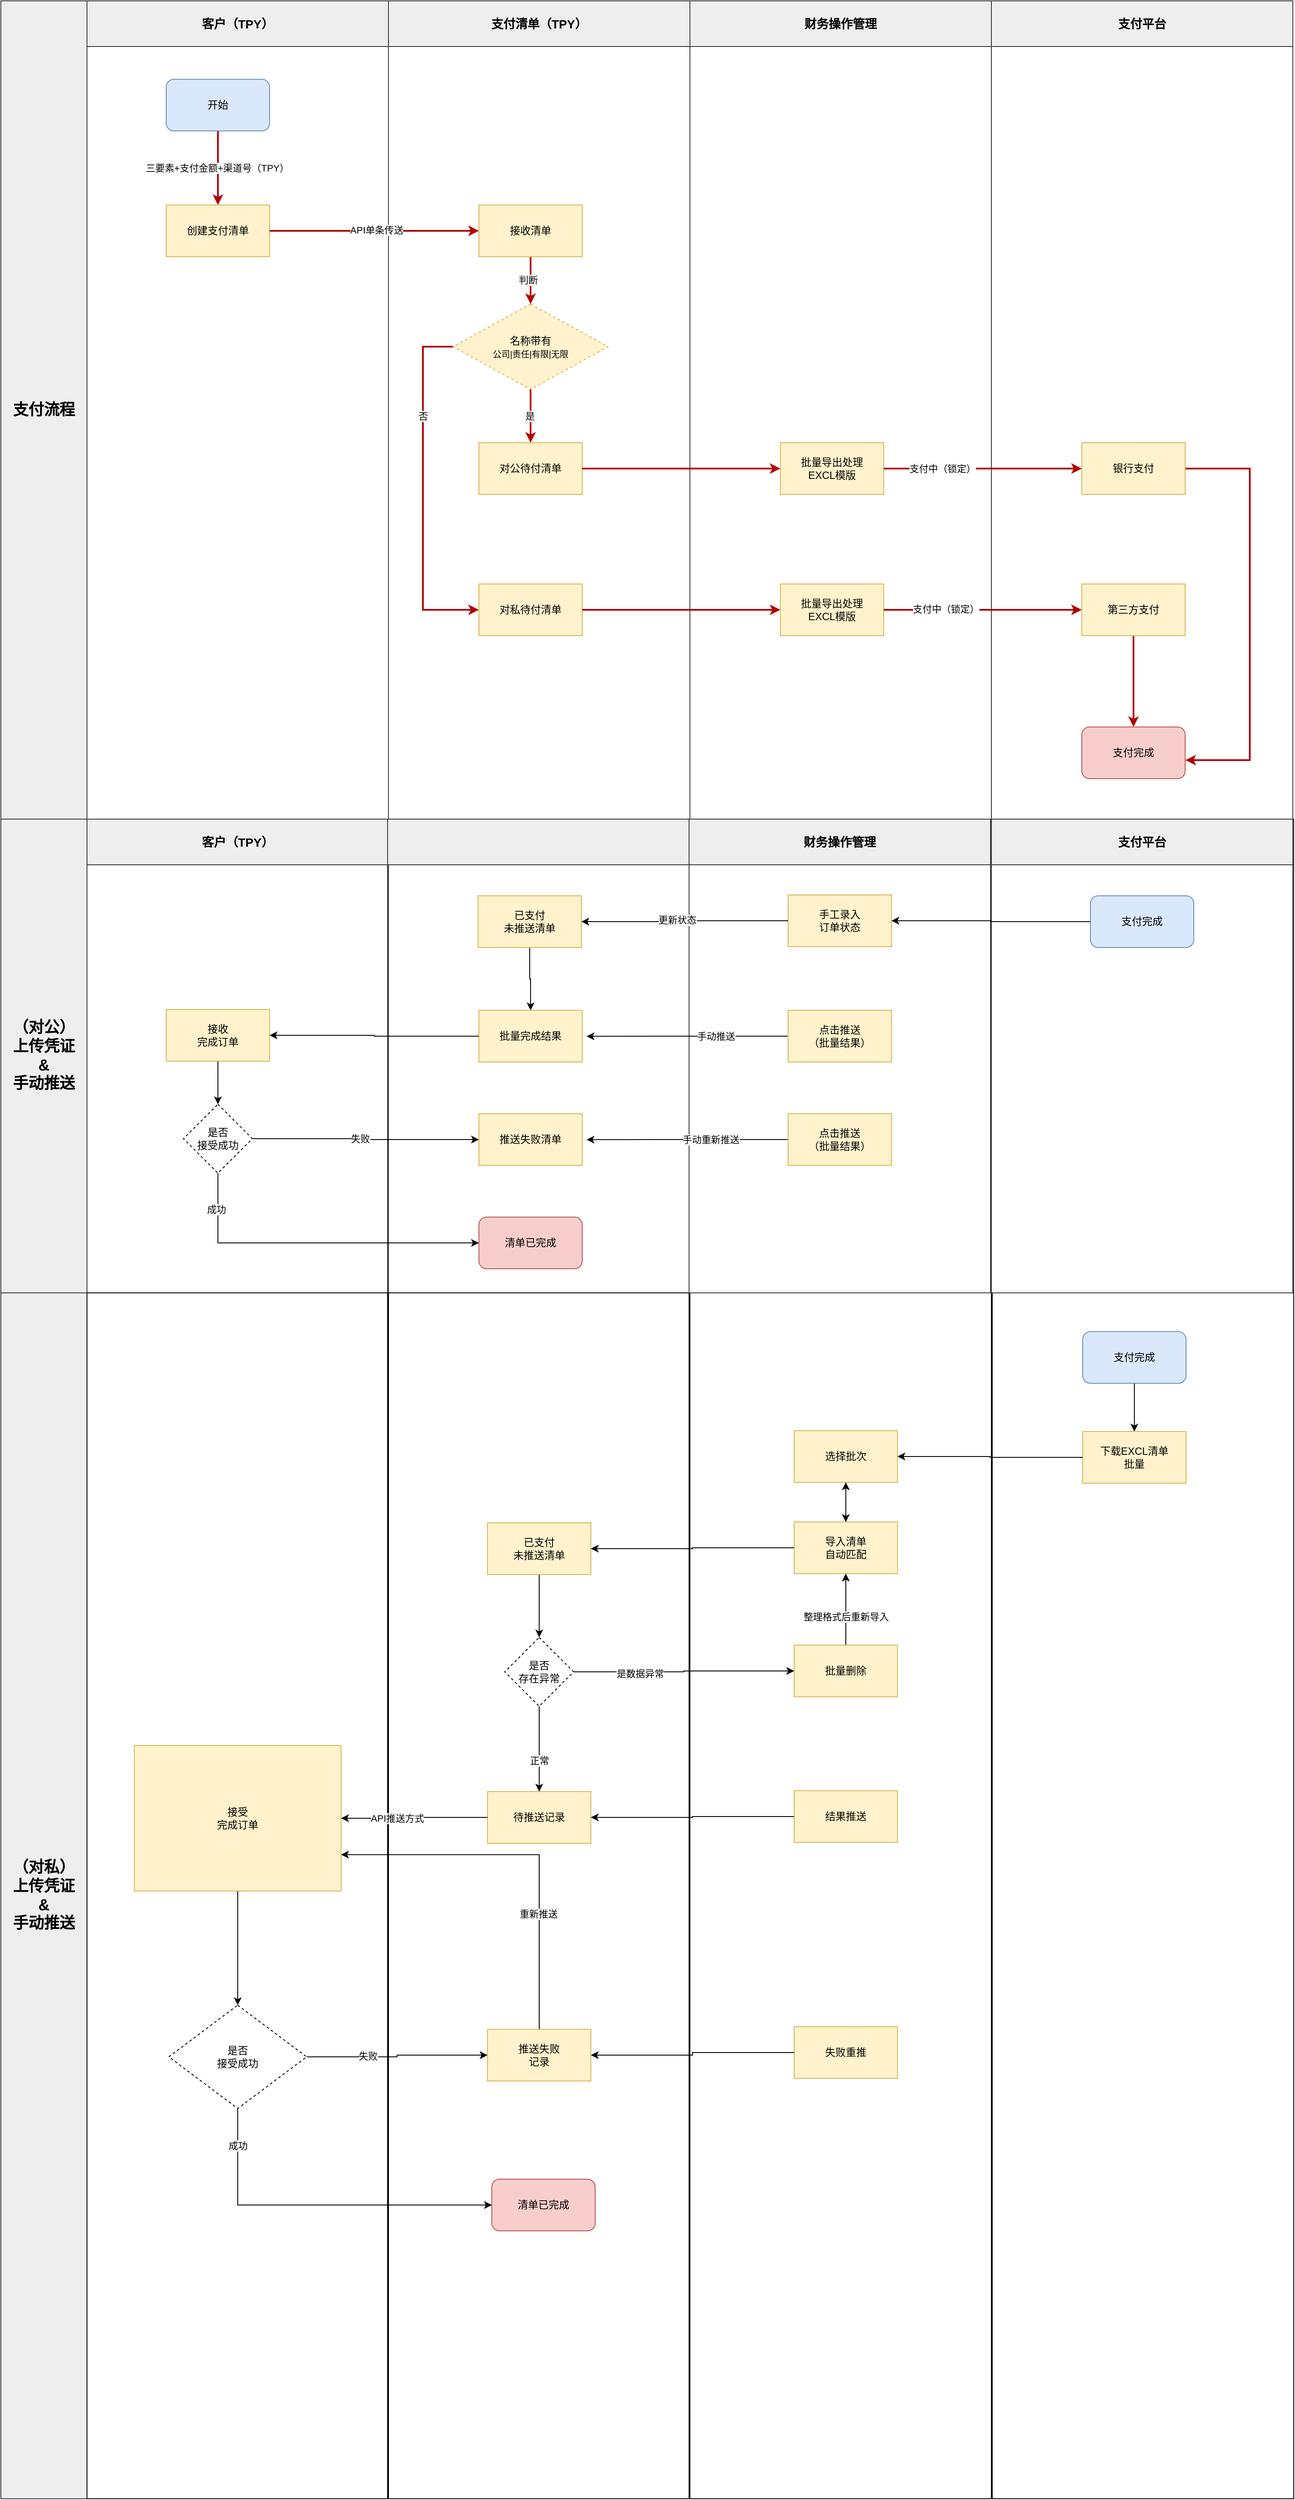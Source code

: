<mxfile version="21.6.8" type="github">
  <diagram name="第 1 页" id="fxrkG2htSmhJT_0z3Aou">
    <mxGraphModel dx="2876" dy="1127" grid="1" gridSize="10" guides="1" tooltips="1" connect="1" arrows="1" fold="1" page="1" pageScale="1" pageWidth="827" pageHeight="1169" math="0" shadow="0">
      <root>
        <mxCell id="0" />
        <mxCell id="1" parent="0" />
        <mxCell id="FZ6v5sqUs1EsnQ-WUJlG-2" value="客户（TPY）" style="swimlane;whiteSpace=wrap;html=1;startSize=53;movable=1;resizable=1;rotatable=1;deletable=1;editable=1;locked=0;connectable=1;fillColor=#eeeeee;strokeColor=#36393d;fontSize=14;" vertex="1" parent="1">
          <mxGeometry x="-680" y="30" width="350" height="950" as="geometry">
            <mxRectangle x="110" y="180" width="140" height="30" as="alternateBounds" />
          </mxGeometry>
        </mxCell>
        <mxCell id="FZ6v5sqUs1EsnQ-WUJlG-105" style="edgeStyle=orthogonalEdgeStyle;rounded=0;orthogonalLoop=1;jettySize=auto;html=1;exitX=0.5;exitY=1;exitDx=0;exitDy=0;entryX=0.5;entryY=0;entryDx=0;entryDy=0;fillColor=#e51400;strokeColor=#B20000;strokeWidth=2;" edge="1" parent="FZ6v5sqUs1EsnQ-WUJlG-2" source="FZ6v5sqUs1EsnQ-WUJlG-101" target="FZ6v5sqUs1EsnQ-WUJlG-103">
          <mxGeometry relative="1" as="geometry" />
        </mxCell>
        <mxCell id="FZ6v5sqUs1EsnQ-WUJlG-106" value="三要素+支付金额+渠道号（TPY）" style="edgeLabel;html=1;align=center;verticalAlign=middle;resizable=0;points=[];" vertex="1" connectable="0" parent="FZ6v5sqUs1EsnQ-WUJlG-105">
          <mxGeometry y="-1" relative="1" as="geometry">
            <mxPoint as="offset" />
          </mxGeometry>
        </mxCell>
        <mxCell id="FZ6v5sqUs1EsnQ-WUJlG-101" value="开始" style="rounded=1;whiteSpace=wrap;html=1;verticalAlign=middle;align=center;fillColor=#dae8fc;strokeColor=#6c8ebf;" vertex="1" parent="FZ6v5sqUs1EsnQ-WUJlG-2">
          <mxGeometry x="92" y="91" width="120" height="60" as="geometry" />
        </mxCell>
        <mxCell id="FZ6v5sqUs1EsnQ-WUJlG-103" value="创建支付清单" style="rounded=0;whiteSpace=wrap;html=1;verticalAlign=middle;align=center;fillColor=#fff2cc;strokeColor=#d6b656;" vertex="1" parent="FZ6v5sqUs1EsnQ-WUJlG-2">
          <mxGeometry x="92" y="237" width="120" height="60" as="geometry" />
        </mxCell>
        <mxCell id="FZ6v5sqUs1EsnQ-WUJlG-98" value="支付流程" style="rounded=0;whiteSpace=wrap;html=1;fillColor=#eeeeee;strokeColor=#36393d;fontSize=18;fontStyle=1" vertex="1" parent="1">
          <mxGeometry x="-780" y="30" width="100" height="950" as="geometry" />
        </mxCell>
        <mxCell id="FZ6v5sqUs1EsnQ-WUJlG-107" value="支付清单（TPY）" style="swimlane;whiteSpace=wrap;html=1;startSize=53;movable=1;resizable=1;rotatable=1;deletable=1;editable=1;locked=0;connectable=1;fillColor=#eeeeee;strokeColor=#36393d;fontSize=14;" vertex="1" parent="1">
          <mxGeometry x="-330" y="30" width="350" height="950" as="geometry">
            <mxRectangle x="110" y="180" width="140" height="30" as="alternateBounds" />
          </mxGeometry>
        </mxCell>
        <mxCell id="FZ6v5sqUs1EsnQ-WUJlG-119" style="edgeStyle=orthogonalEdgeStyle;rounded=0;orthogonalLoop=1;jettySize=auto;html=1;exitX=0.5;exitY=1;exitDx=0;exitDy=0;entryX=0.5;entryY=0;entryDx=0;entryDy=0;fillColor=#e51400;strokeColor=#B20000;strokeWidth=2;" edge="1" parent="FZ6v5sqUs1EsnQ-WUJlG-107" source="FZ6v5sqUs1EsnQ-WUJlG-111" target="FZ6v5sqUs1EsnQ-WUJlG-114">
          <mxGeometry relative="1" as="geometry" />
        </mxCell>
        <mxCell id="FZ6v5sqUs1EsnQ-WUJlG-156" value="判断" style="edgeLabel;html=1;align=center;verticalAlign=middle;resizable=0;points=[];" vertex="1" connectable="0" parent="FZ6v5sqUs1EsnQ-WUJlG-119">
          <mxGeometry x="-0.025" y="-3" relative="1" as="geometry">
            <mxPoint as="offset" />
          </mxGeometry>
        </mxCell>
        <mxCell id="FZ6v5sqUs1EsnQ-WUJlG-111" value="接收清单" style="rounded=0;whiteSpace=wrap;html=1;verticalAlign=middle;align=center;fillColor=#fff2cc;strokeColor=#d6b656;" vertex="1" parent="FZ6v5sqUs1EsnQ-WUJlG-107">
          <mxGeometry x="105" y="237" width="120" height="60" as="geometry" />
        </mxCell>
        <mxCell id="FZ6v5sqUs1EsnQ-WUJlG-123" style="edgeStyle=orthogonalEdgeStyle;rounded=0;orthogonalLoop=1;jettySize=auto;html=1;exitX=0.5;exitY=1;exitDx=0;exitDy=0;entryX=0.5;entryY=0;entryDx=0;entryDy=0;fillColor=#e51400;strokeColor=#B20000;strokeWidth=2;" edge="1" parent="FZ6v5sqUs1EsnQ-WUJlG-107" source="FZ6v5sqUs1EsnQ-WUJlG-114" target="FZ6v5sqUs1EsnQ-WUJlG-122">
          <mxGeometry relative="1" as="geometry" />
        </mxCell>
        <mxCell id="FZ6v5sqUs1EsnQ-WUJlG-124" value="是" style="edgeLabel;html=1;align=center;verticalAlign=middle;resizable=0;points=[];" vertex="1" connectable="0" parent="FZ6v5sqUs1EsnQ-WUJlG-123">
          <mxGeometry relative="1" as="geometry">
            <mxPoint x="-1" as="offset" />
          </mxGeometry>
        </mxCell>
        <mxCell id="FZ6v5sqUs1EsnQ-WUJlG-133" style="edgeStyle=orthogonalEdgeStyle;rounded=0;orthogonalLoop=1;jettySize=auto;html=1;exitX=0;exitY=0.5;exitDx=0;exitDy=0;entryX=0;entryY=0.5;entryDx=0;entryDy=0;fillColor=#e51400;strokeColor=#B20000;strokeWidth=2;" edge="1" parent="FZ6v5sqUs1EsnQ-WUJlG-107" source="FZ6v5sqUs1EsnQ-WUJlG-114" target="FZ6v5sqUs1EsnQ-WUJlG-132">
          <mxGeometry relative="1" as="geometry">
            <Array as="points">
              <mxPoint x="40" y="402" />
              <mxPoint x="40" y="707" />
            </Array>
          </mxGeometry>
        </mxCell>
        <mxCell id="FZ6v5sqUs1EsnQ-WUJlG-135" value="否" style="edgeLabel;html=1;align=center;verticalAlign=middle;resizable=0;points=[];" vertex="1" connectable="0" parent="FZ6v5sqUs1EsnQ-WUJlG-133">
          <mxGeometry x="-0.154" relative="1" as="geometry">
            <mxPoint y="-56" as="offset" />
          </mxGeometry>
        </mxCell>
        <mxCell id="FZ6v5sqUs1EsnQ-WUJlG-114" value="名称带有&lt;br style=&quot;border-color: var(--border-color); font-size: 10px;&quot;&gt;&lt;span style=&quot;font-size: 10px;&quot;&gt;公司|责任|有限|无限&lt;/span&gt;" style="rhombus;whiteSpace=wrap;html=1;dashed=1;fillColor=#fff2cc;strokeColor=#d6b656;" vertex="1" parent="FZ6v5sqUs1EsnQ-WUJlG-107">
          <mxGeometry x="75" y="352" width="180" height="99" as="geometry" />
        </mxCell>
        <mxCell id="FZ6v5sqUs1EsnQ-WUJlG-122" value="对公待付清单" style="rounded=0;whiteSpace=wrap;html=1;verticalAlign=middle;align=center;fillColor=#fff2cc;strokeColor=#d6b656;" vertex="1" parent="FZ6v5sqUs1EsnQ-WUJlG-107">
          <mxGeometry x="105" y="513" width="120" height="60" as="geometry" />
        </mxCell>
        <mxCell id="FZ6v5sqUs1EsnQ-WUJlG-132" value="对私待付清单" style="rounded=0;whiteSpace=wrap;html=1;verticalAlign=middle;align=center;fillColor=#fff2cc;strokeColor=#d6b656;" vertex="1" parent="FZ6v5sqUs1EsnQ-WUJlG-107">
          <mxGeometry x="105" y="677" width="120" height="60" as="geometry" />
        </mxCell>
        <mxCell id="FZ6v5sqUs1EsnQ-WUJlG-120" style="edgeStyle=orthogonalEdgeStyle;rounded=0;orthogonalLoop=1;jettySize=auto;html=1;exitX=1;exitY=0.5;exitDx=0;exitDy=0;entryX=0;entryY=0.5;entryDx=0;entryDy=0;fillColor=#e51400;strokeColor=#B20000;strokeWidth=2;" edge="1" parent="1" source="FZ6v5sqUs1EsnQ-WUJlG-103" target="FZ6v5sqUs1EsnQ-WUJlG-111">
          <mxGeometry relative="1" as="geometry" />
        </mxCell>
        <mxCell id="FZ6v5sqUs1EsnQ-WUJlG-121" value="API单条传送" style="edgeLabel;html=1;align=center;verticalAlign=middle;resizable=0;points=[];" vertex="1" connectable="0" parent="FZ6v5sqUs1EsnQ-WUJlG-120">
          <mxGeometry x="0.021" relative="1" as="geometry">
            <mxPoint y="-1" as="offset" />
          </mxGeometry>
        </mxCell>
        <mxCell id="FZ6v5sqUs1EsnQ-WUJlG-136" value="财务操作管理" style="swimlane;whiteSpace=wrap;html=1;startSize=53;movable=1;resizable=1;rotatable=1;deletable=1;editable=1;locked=0;connectable=1;fillColor=#eeeeee;strokeColor=#36393d;fontSize=14;" vertex="1" parent="1">
          <mxGeometry x="20" y="30" width="350" height="950" as="geometry">
            <mxRectangle x="110" y="180" width="140" height="30" as="alternateBounds" />
          </mxGeometry>
        </mxCell>
        <mxCell id="FZ6v5sqUs1EsnQ-WUJlG-144" value="批量导出处理&lt;br&gt;EXCL模版" style="rounded=0;whiteSpace=wrap;html=1;verticalAlign=middle;align=center;fillColor=#fff2cc;strokeColor=#d6b656;" vertex="1" parent="FZ6v5sqUs1EsnQ-WUJlG-136">
          <mxGeometry x="105" y="513" width="120" height="60" as="geometry" />
        </mxCell>
        <mxCell id="FZ6v5sqUs1EsnQ-WUJlG-145" value="批量导出处理&lt;br&gt;EXCL模版" style="rounded=0;whiteSpace=wrap;html=1;verticalAlign=middle;align=center;fillColor=#fff2cc;strokeColor=#d6b656;" vertex="1" parent="FZ6v5sqUs1EsnQ-WUJlG-136">
          <mxGeometry x="105" y="677" width="120" height="60" as="geometry" />
        </mxCell>
        <mxCell id="FZ6v5sqUs1EsnQ-WUJlG-146" style="edgeStyle=orthogonalEdgeStyle;rounded=0;orthogonalLoop=1;jettySize=auto;html=1;exitX=1;exitY=0.5;exitDx=0;exitDy=0;entryX=0;entryY=0.5;entryDx=0;entryDy=0;fillColor=#e51400;strokeColor=#B20000;strokeWidth=2;" edge="1" parent="1" source="FZ6v5sqUs1EsnQ-WUJlG-122" target="FZ6v5sqUs1EsnQ-WUJlG-144">
          <mxGeometry relative="1" as="geometry" />
        </mxCell>
        <mxCell id="FZ6v5sqUs1EsnQ-WUJlG-147" style="edgeStyle=orthogonalEdgeStyle;rounded=0;orthogonalLoop=1;jettySize=auto;html=1;exitX=1;exitY=0.5;exitDx=0;exitDy=0;entryX=0;entryY=0.5;entryDx=0;entryDy=0;fillColor=#e51400;strokeColor=#B20000;strokeWidth=2;" edge="1" parent="1" source="FZ6v5sqUs1EsnQ-WUJlG-132" target="FZ6v5sqUs1EsnQ-WUJlG-145">
          <mxGeometry relative="1" as="geometry" />
        </mxCell>
        <mxCell id="FZ6v5sqUs1EsnQ-WUJlG-148" value="支付平台" style="swimlane;whiteSpace=wrap;html=1;startSize=53;movable=1;resizable=1;rotatable=1;deletable=1;editable=1;locked=0;connectable=1;fillColor=#eeeeee;strokeColor=#36393d;fontSize=14;" vertex="1" parent="1">
          <mxGeometry x="370" y="30" width="350" height="950" as="geometry">
            <mxRectangle x="110" y="180" width="140" height="30" as="alternateBounds" />
          </mxGeometry>
        </mxCell>
        <mxCell id="FZ6v5sqUs1EsnQ-WUJlG-155" style="edgeStyle=orthogonalEdgeStyle;rounded=0;orthogonalLoop=1;jettySize=auto;html=1;exitX=1;exitY=0.5;exitDx=0;exitDy=0;entryX=1.003;entryY=0.641;entryDx=0;entryDy=0;entryPerimeter=0;fillColor=#e51400;strokeColor=#B20000;strokeWidth=2;" edge="1" parent="FZ6v5sqUs1EsnQ-WUJlG-148" source="FZ6v5sqUs1EsnQ-WUJlG-149" target="FZ6v5sqUs1EsnQ-WUJlG-153">
          <mxGeometry relative="1" as="geometry">
            <Array as="points">
              <mxPoint x="300" y="543" />
              <mxPoint x="300" y="881" />
            </Array>
          </mxGeometry>
        </mxCell>
        <mxCell id="FZ6v5sqUs1EsnQ-WUJlG-149" value="银行支付" style="rounded=0;whiteSpace=wrap;html=1;verticalAlign=middle;align=center;fillColor=#fff2cc;strokeColor=#d6b656;" vertex="1" parent="FZ6v5sqUs1EsnQ-WUJlG-148">
          <mxGeometry x="105" y="513" width="120" height="60" as="geometry" />
        </mxCell>
        <mxCell id="FZ6v5sqUs1EsnQ-WUJlG-154" style="edgeStyle=orthogonalEdgeStyle;rounded=0;orthogonalLoop=1;jettySize=auto;html=1;exitX=0.5;exitY=1;exitDx=0;exitDy=0;entryX=0.5;entryY=0;entryDx=0;entryDy=0;fillColor=#e51400;strokeColor=#B20000;strokeWidth=2;" edge="1" parent="FZ6v5sqUs1EsnQ-WUJlG-148" source="FZ6v5sqUs1EsnQ-WUJlG-150" target="FZ6v5sqUs1EsnQ-WUJlG-153">
          <mxGeometry relative="1" as="geometry" />
        </mxCell>
        <mxCell id="FZ6v5sqUs1EsnQ-WUJlG-150" value="第三方支付" style="rounded=0;whiteSpace=wrap;html=1;verticalAlign=middle;align=center;fillColor=#fff2cc;strokeColor=#d6b656;" vertex="1" parent="FZ6v5sqUs1EsnQ-WUJlG-148">
          <mxGeometry x="105" y="677" width="120" height="60" as="geometry" />
        </mxCell>
        <mxCell id="FZ6v5sqUs1EsnQ-WUJlG-153" value="支付完成" style="rounded=1;whiteSpace=wrap;html=1;fillColor=#f8cecc;strokeColor=#b85450;" vertex="1" parent="FZ6v5sqUs1EsnQ-WUJlG-148">
          <mxGeometry x="105" y="843" width="120" height="60" as="geometry" />
        </mxCell>
        <mxCell id="FZ6v5sqUs1EsnQ-WUJlG-151" style="edgeStyle=orthogonalEdgeStyle;rounded=0;orthogonalLoop=1;jettySize=auto;html=1;exitX=1;exitY=0.5;exitDx=0;exitDy=0;entryX=0;entryY=0.5;entryDx=0;entryDy=0;fillColor=#e51400;strokeColor=#B20000;strokeWidth=2;" edge="1" parent="1" source="FZ6v5sqUs1EsnQ-WUJlG-144" target="FZ6v5sqUs1EsnQ-WUJlG-149">
          <mxGeometry relative="1" as="geometry" />
        </mxCell>
        <mxCell id="FZ6v5sqUs1EsnQ-WUJlG-157" value="支付中（锁定）" style="edgeLabel;html=1;align=center;verticalAlign=middle;resizable=0;points=[];" vertex="1" connectable="0" parent="FZ6v5sqUs1EsnQ-WUJlG-151">
          <mxGeometry x="-0.408" y="-3" relative="1" as="geometry">
            <mxPoint y="-3" as="offset" />
          </mxGeometry>
        </mxCell>
        <mxCell id="FZ6v5sqUs1EsnQ-WUJlG-152" style="edgeStyle=orthogonalEdgeStyle;rounded=0;orthogonalLoop=1;jettySize=auto;html=1;exitX=1;exitY=0.5;exitDx=0;exitDy=0;entryX=0;entryY=0.5;entryDx=0;entryDy=0;fillColor=#e51400;strokeColor=#B20000;strokeWidth=2;" edge="1" parent="1" source="FZ6v5sqUs1EsnQ-WUJlG-145" target="FZ6v5sqUs1EsnQ-WUJlG-150">
          <mxGeometry relative="1" as="geometry" />
        </mxCell>
        <mxCell id="FZ6v5sqUs1EsnQ-WUJlG-158" value="支付中（锁定）" style="edgeLabel;html=1;align=center;verticalAlign=middle;resizable=0;points=[];" vertex="1" connectable="0" parent="FZ6v5sqUs1EsnQ-WUJlG-152">
          <mxGeometry x="-0.378" y="2" relative="1" as="geometry">
            <mxPoint y="1" as="offset" />
          </mxGeometry>
        </mxCell>
        <mxCell id="FZ6v5sqUs1EsnQ-WUJlG-164" value="客户（TPY）" style="swimlane;whiteSpace=wrap;html=1;startSize=53;movable=1;resizable=1;rotatable=1;deletable=1;editable=1;locked=0;connectable=1;fillColor=#eeeeee;strokeColor=#36393d;fontSize=14;" vertex="1" parent="1">
          <mxGeometry x="-680" y="980" width="350" height="550" as="geometry">
            <mxRectangle x="110" y="180" width="140" height="30" as="alternateBounds" />
          </mxGeometry>
        </mxCell>
        <mxCell id="FZ6v5sqUs1EsnQ-WUJlG-233" style="edgeStyle=orthogonalEdgeStyle;rounded=0;orthogonalLoop=1;jettySize=auto;html=1;exitX=0.5;exitY=1;exitDx=0;exitDy=0;entryX=0.5;entryY=0;entryDx=0;entryDy=0;" edge="1" parent="FZ6v5sqUs1EsnQ-WUJlG-164" source="FZ6v5sqUs1EsnQ-WUJlG-168" target="FZ6v5sqUs1EsnQ-WUJlG-232">
          <mxGeometry relative="1" as="geometry" />
        </mxCell>
        <mxCell id="FZ6v5sqUs1EsnQ-WUJlG-168" value="接收&lt;br&gt;完成订单" style="rounded=0;whiteSpace=wrap;html=1;verticalAlign=middle;align=center;fillColor=#fff2cc;strokeColor=#d6b656;" vertex="1" parent="FZ6v5sqUs1EsnQ-WUJlG-164">
          <mxGeometry x="92" y="221" width="120" height="60" as="geometry" />
        </mxCell>
        <mxCell id="FZ6v5sqUs1EsnQ-WUJlG-232" value="是否&lt;br&gt;接受成功" style="rhombus;whiteSpace=wrap;html=1;dashed=1;" vertex="1" parent="FZ6v5sqUs1EsnQ-WUJlG-164">
          <mxGeometry x="112" y="331" width="80" height="80" as="geometry" />
        </mxCell>
        <mxCell id="FZ6v5sqUs1EsnQ-WUJlG-169" value="（对公）&lt;br&gt;上传凭证&lt;br&gt;&amp;amp;&lt;br&gt;手动推送" style="rounded=0;whiteSpace=wrap;html=1;fillColor=#eeeeee;strokeColor=#36393d;fontSize=18;fontStyle=1" vertex="1" parent="1">
          <mxGeometry x="-780" y="980" width="100" height="550" as="geometry" />
        </mxCell>
        <mxCell id="FZ6v5sqUs1EsnQ-WUJlG-170" value="支付清单（TPY）" style="swimlane;whiteSpace=wrap;html=1;startSize=53;movable=1;resizable=1;rotatable=1;deletable=1;editable=1;locked=0;connectable=1;fillColor=#eeeeee;strokeColor=#36393d;fontSize=14;" vertex="1" parent="1">
          <mxGeometry x="-331" y="980" width="1052" height="550" as="geometry">
            <mxRectangle x="110" y="180" width="140" height="30" as="alternateBounds" />
          </mxGeometry>
        </mxCell>
        <mxCell id="FZ6v5sqUs1EsnQ-WUJlG-231" style="edgeStyle=orthogonalEdgeStyle;rounded=0;orthogonalLoop=1;jettySize=auto;html=1;exitX=0.5;exitY=1;exitDx=0;exitDy=0;entryX=0.5;entryY=0;entryDx=0;entryDy=0;" edge="1" parent="FZ6v5sqUs1EsnQ-WUJlG-170" source="FZ6v5sqUs1EsnQ-WUJlG-173" target="FZ6v5sqUs1EsnQ-WUJlG-228">
          <mxGeometry relative="1" as="geometry" />
        </mxCell>
        <mxCell id="FZ6v5sqUs1EsnQ-WUJlG-173" value="已支付&lt;br&gt;未推送清单" style="rounded=0;whiteSpace=wrap;html=1;verticalAlign=middle;align=center;fillColor=#fff2cc;strokeColor=#d6b656;" vertex="1" parent="FZ6v5sqUs1EsnQ-WUJlG-170">
          <mxGeometry x="105" y="89" width="120" height="60" as="geometry" />
        </mxCell>
        <mxCell id="FZ6v5sqUs1EsnQ-WUJlG-228" value="批量完成结果" style="rounded=0;whiteSpace=wrap;html=1;verticalAlign=middle;align=center;fillColor=#fff2cc;strokeColor=#d6b656;" vertex="1" parent="FZ6v5sqUs1EsnQ-WUJlG-170">
          <mxGeometry x="106" y="222" width="120" height="60" as="geometry" />
        </mxCell>
        <mxCell id="FZ6v5sqUs1EsnQ-WUJlG-193" value="清单已完成" style="rounded=1;whiteSpace=wrap;html=1;fillColor=#f8cecc;strokeColor=#b85450;" vertex="1" parent="FZ6v5sqUs1EsnQ-WUJlG-170">
          <mxGeometry x="106" y="462" width="120" height="60" as="geometry" />
        </mxCell>
        <mxCell id="FZ6v5sqUs1EsnQ-WUJlG-240" value="推送失败清单" style="rounded=0;whiteSpace=wrap;html=1;verticalAlign=middle;align=center;fillColor=#fff2cc;strokeColor=#d6b656;" vertex="1" parent="FZ6v5sqUs1EsnQ-WUJlG-170">
          <mxGeometry x="106" y="342" width="120" height="60" as="geometry" />
        </mxCell>
        <mxCell id="FZ6v5sqUs1EsnQ-WUJlG-216" value="（对私）&lt;br&gt;上传凭证&lt;br&gt;&amp;amp;&lt;br&gt;手动推送" style="rounded=0;whiteSpace=wrap;html=1;fillColor=#eeeeee;strokeColor=#36393d;fontSize=18;fontStyle=1" vertex="1" parent="FZ6v5sqUs1EsnQ-WUJlG-170">
          <mxGeometry x="-449" y="550" width="100" height="1400" as="geometry" />
        </mxCell>
        <mxCell id="FZ6v5sqUs1EsnQ-WUJlG-212" value="" style="swimlane;startSize=0;" vertex="1" parent="FZ6v5sqUs1EsnQ-WUJlG-170">
          <mxGeometry y="550" width="350" height="1400" as="geometry" />
        </mxCell>
        <mxCell id="FZ6v5sqUs1EsnQ-WUJlG-266" style="edgeStyle=orthogonalEdgeStyle;rounded=0;orthogonalLoop=1;jettySize=auto;html=1;exitX=0.5;exitY=1;exitDx=0;exitDy=0;entryX=0.5;entryY=0;entryDx=0;entryDy=0;" edge="1" parent="FZ6v5sqUs1EsnQ-WUJlG-212" source="FZ6v5sqUs1EsnQ-WUJlG-222" target="FZ6v5sqUs1EsnQ-WUJlG-258">
          <mxGeometry relative="1" as="geometry" />
        </mxCell>
        <mxCell id="FZ6v5sqUs1EsnQ-WUJlG-222" value="已支付&lt;br&gt;未推送清单" style="rounded=0;whiteSpace=wrap;html=1;verticalAlign=middle;align=center;fillColor=#fff2cc;strokeColor=#d6b656;" vertex="1" parent="FZ6v5sqUs1EsnQ-WUJlG-212">
          <mxGeometry x="116" y="267" width="120" height="60" as="geometry" />
        </mxCell>
        <mxCell id="FZ6v5sqUs1EsnQ-WUJlG-224" value="待推送记录" style="rounded=0;whiteSpace=wrap;html=1;verticalAlign=middle;align=center;fillColor=#fff2cc;strokeColor=#d6b656;" vertex="1" parent="FZ6v5sqUs1EsnQ-WUJlG-212">
          <mxGeometry x="116" y="579" width="120" height="60" as="geometry" />
        </mxCell>
        <mxCell id="FZ6v5sqUs1EsnQ-WUJlG-256" value="清单已完成" style="rounded=1;whiteSpace=wrap;html=1;fillColor=#f8cecc;strokeColor=#b85450;" vertex="1" parent="FZ6v5sqUs1EsnQ-WUJlG-212">
          <mxGeometry x="121" y="1029" width="120" height="60" as="geometry" />
        </mxCell>
        <mxCell id="FZ6v5sqUs1EsnQ-WUJlG-269" style="edgeStyle=orthogonalEdgeStyle;rounded=0;orthogonalLoop=1;jettySize=auto;html=1;exitX=0.5;exitY=1;exitDx=0;exitDy=0;entryX=0.5;entryY=0;entryDx=0;entryDy=0;" edge="1" parent="FZ6v5sqUs1EsnQ-WUJlG-212" source="FZ6v5sqUs1EsnQ-WUJlG-258" target="FZ6v5sqUs1EsnQ-WUJlG-224">
          <mxGeometry relative="1" as="geometry" />
        </mxCell>
        <mxCell id="FZ6v5sqUs1EsnQ-WUJlG-270" value="正常" style="edgeLabel;html=1;align=center;verticalAlign=middle;resizable=0;points=[];" vertex="1" connectable="0" parent="FZ6v5sqUs1EsnQ-WUJlG-269">
          <mxGeometry x="-0.213" relative="1" as="geometry">
            <mxPoint y="24" as="offset" />
          </mxGeometry>
        </mxCell>
        <mxCell id="FZ6v5sqUs1EsnQ-WUJlG-258" value="是否&lt;br&gt;存在异常" style="rhombus;whiteSpace=wrap;html=1;dashed=1;" vertex="1" parent="FZ6v5sqUs1EsnQ-WUJlG-212">
          <mxGeometry x="136" y="400" width="80" height="80" as="geometry" />
        </mxCell>
        <mxCell id="FZ6v5sqUs1EsnQ-WUJlG-214" value="" style="swimlane;startSize=0;" vertex="1" parent="FZ6v5sqUs1EsnQ-WUJlG-170">
          <mxGeometry x="351" y="550" width="350" height="1400" as="geometry" />
        </mxCell>
        <mxCell id="FZ6v5sqUs1EsnQ-WUJlG-288" value="" style="edgeStyle=orthogonalEdgeStyle;rounded=0;orthogonalLoop=1;jettySize=auto;html=1;" edge="1" parent="FZ6v5sqUs1EsnQ-WUJlG-214" source="FZ6v5sqUs1EsnQ-WUJlG-220" target="FZ6v5sqUs1EsnQ-WUJlG-221">
          <mxGeometry relative="1" as="geometry" />
        </mxCell>
        <mxCell id="FZ6v5sqUs1EsnQ-WUJlG-220" value="导入清单&lt;br&gt;自动匹配" style="rounded=0;whiteSpace=wrap;html=1;verticalAlign=middle;align=center;fillColor=#fff2cc;strokeColor=#d6b656;" vertex="1" parent="FZ6v5sqUs1EsnQ-WUJlG-214">
          <mxGeometry x="121" y="266" width="120" height="60" as="geometry" />
        </mxCell>
        <mxCell id="FZ6v5sqUs1EsnQ-WUJlG-260" style="edgeStyle=orthogonalEdgeStyle;rounded=0;orthogonalLoop=1;jettySize=auto;html=1;exitX=0.5;exitY=1;exitDx=0;exitDy=0;entryX=0.5;entryY=0;entryDx=0;entryDy=0;" edge="1" parent="FZ6v5sqUs1EsnQ-WUJlG-214" source="FZ6v5sqUs1EsnQ-WUJlG-221" target="FZ6v5sqUs1EsnQ-WUJlG-220">
          <mxGeometry relative="1" as="geometry" />
        </mxCell>
        <mxCell id="FZ6v5sqUs1EsnQ-WUJlG-221" value="选择批次" style="rounded=0;whiteSpace=wrap;html=1;verticalAlign=middle;align=center;fillColor=#fff2cc;strokeColor=#d6b656;" vertex="1" parent="FZ6v5sqUs1EsnQ-WUJlG-214">
          <mxGeometry x="121" y="160" width="120" height="60" as="geometry" />
        </mxCell>
        <mxCell id="FZ6v5sqUs1EsnQ-WUJlG-251" value="结果推送" style="rounded=0;whiteSpace=wrap;html=1;verticalAlign=middle;align=center;fillColor=#fff2cc;strokeColor=#d6b656;" vertex="1" parent="FZ6v5sqUs1EsnQ-WUJlG-214">
          <mxGeometry x="121" y="578" width="120" height="60" as="geometry" />
        </mxCell>
        <mxCell id="FZ6v5sqUs1EsnQ-WUJlG-252" value="失败重推" style="rounded=0;whiteSpace=wrap;html=1;verticalAlign=middle;align=center;fillColor=#fff2cc;strokeColor=#d6b656;" vertex="1" parent="FZ6v5sqUs1EsnQ-WUJlG-214">
          <mxGeometry x="121" y="852" width="120" height="60" as="geometry" />
        </mxCell>
        <mxCell id="FZ6v5sqUs1EsnQ-WUJlG-265" style="edgeStyle=orthogonalEdgeStyle;rounded=0;orthogonalLoop=1;jettySize=auto;html=1;exitX=0.5;exitY=0;exitDx=0;exitDy=0;entryX=0.5;entryY=1;entryDx=0;entryDy=0;" edge="1" parent="FZ6v5sqUs1EsnQ-WUJlG-214" source="FZ6v5sqUs1EsnQ-WUJlG-257" target="FZ6v5sqUs1EsnQ-WUJlG-220">
          <mxGeometry relative="1" as="geometry" />
        </mxCell>
        <mxCell id="FZ6v5sqUs1EsnQ-WUJlG-272" value="整理格式后重新导入" style="edgeLabel;html=1;align=center;verticalAlign=middle;resizable=0;points=[];" vertex="1" connectable="0" parent="FZ6v5sqUs1EsnQ-WUJlG-265">
          <mxGeometry x="-0.207" relative="1" as="geometry">
            <mxPoint as="offset" />
          </mxGeometry>
        </mxCell>
        <mxCell id="FZ6v5sqUs1EsnQ-WUJlG-257" value="批量删除" style="rounded=0;whiteSpace=wrap;html=1;verticalAlign=middle;align=center;fillColor=#fff2cc;strokeColor=#d6b656;" vertex="1" parent="FZ6v5sqUs1EsnQ-WUJlG-214">
          <mxGeometry x="121" y="409" width="120" height="60" as="geometry" />
        </mxCell>
        <mxCell id="FZ6v5sqUs1EsnQ-WUJlG-215" value="" style="swimlane;startSize=0;" vertex="1" parent="FZ6v5sqUs1EsnQ-WUJlG-170">
          <mxGeometry x="702" y="550" width="350" height="1400" as="geometry" />
        </mxCell>
        <mxCell id="FZ6v5sqUs1EsnQ-WUJlG-250" style="edgeStyle=orthogonalEdgeStyle;rounded=0;orthogonalLoop=1;jettySize=auto;html=1;exitX=0.5;exitY=1;exitDx=0;exitDy=0;entryX=0.5;entryY=0;entryDx=0;entryDy=0;" edge="1" parent="FZ6v5sqUs1EsnQ-WUJlG-215" source="FZ6v5sqUs1EsnQ-WUJlG-217" target="FZ6v5sqUs1EsnQ-WUJlG-218">
          <mxGeometry relative="1" as="geometry" />
        </mxCell>
        <mxCell id="FZ6v5sqUs1EsnQ-WUJlG-217" value="支付完成" style="rounded=1;whiteSpace=wrap;html=1;verticalAlign=middle;align=center;fillColor=#dae8fc;strokeColor=#6c8ebf;" vertex="1" parent="FZ6v5sqUs1EsnQ-WUJlG-215">
          <mxGeometry x="105" y="45" width="120" height="60" as="geometry" />
        </mxCell>
        <mxCell id="FZ6v5sqUs1EsnQ-WUJlG-218" value="下载EXCL清单&lt;br&gt;批量" style="rounded=0;whiteSpace=wrap;html=1;verticalAlign=middle;align=center;fillColor=#fff2cc;strokeColor=#d6b656;" vertex="1" parent="FZ6v5sqUs1EsnQ-WUJlG-215">
          <mxGeometry x="105" y="161" width="120" height="60" as="geometry" />
        </mxCell>
        <mxCell id="FZ6v5sqUs1EsnQ-WUJlG-262" style="edgeStyle=orthogonalEdgeStyle;rounded=0;orthogonalLoop=1;jettySize=auto;html=1;exitX=0;exitY=0.5;exitDx=0;exitDy=0;entryX=1;entryY=0.5;entryDx=0;entryDy=0;" edge="1" parent="FZ6v5sqUs1EsnQ-WUJlG-170" source="FZ6v5sqUs1EsnQ-WUJlG-220" target="FZ6v5sqUs1EsnQ-WUJlG-222">
          <mxGeometry relative="1" as="geometry" />
        </mxCell>
        <mxCell id="FZ6v5sqUs1EsnQ-WUJlG-267" style="edgeStyle=orthogonalEdgeStyle;rounded=0;orthogonalLoop=1;jettySize=auto;html=1;exitX=1;exitY=0.5;exitDx=0;exitDy=0;entryX=0;entryY=0.5;entryDx=0;entryDy=0;" edge="1" parent="FZ6v5sqUs1EsnQ-WUJlG-170" source="FZ6v5sqUs1EsnQ-WUJlG-258" target="FZ6v5sqUs1EsnQ-WUJlG-257">
          <mxGeometry relative="1" as="geometry" />
        </mxCell>
        <mxCell id="FZ6v5sqUs1EsnQ-WUJlG-268" value="是数据异常" style="edgeLabel;html=1;align=center;verticalAlign=middle;resizable=0;points=[];" vertex="1" connectable="0" parent="FZ6v5sqUs1EsnQ-WUJlG-267">
          <mxGeometry x="-0.405" y="-2" relative="1" as="geometry">
            <mxPoint as="offset" />
          </mxGeometry>
        </mxCell>
        <mxCell id="FZ6v5sqUs1EsnQ-WUJlG-271" style="edgeStyle=orthogonalEdgeStyle;rounded=0;orthogonalLoop=1;jettySize=auto;html=1;exitX=0;exitY=0.5;exitDx=0;exitDy=0;entryX=1;entryY=0.5;entryDx=0;entryDy=0;" edge="1" parent="FZ6v5sqUs1EsnQ-WUJlG-170" source="FZ6v5sqUs1EsnQ-WUJlG-218" target="FZ6v5sqUs1EsnQ-WUJlG-221">
          <mxGeometry relative="1" as="geometry" />
        </mxCell>
        <mxCell id="FZ6v5sqUs1EsnQ-WUJlG-275" style="edgeStyle=orthogonalEdgeStyle;rounded=0;orthogonalLoop=1;jettySize=auto;html=1;exitX=0;exitY=0.5;exitDx=0;exitDy=0;entryX=1;entryY=0.5;entryDx=0;entryDy=0;" edge="1" parent="FZ6v5sqUs1EsnQ-WUJlG-170" source="FZ6v5sqUs1EsnQ-WUJlG-251" target="FZ6v5sqUs1EsnQ-WUJlG-224">
          <mxGeometry relative="1" as="geometry" />
        </mxCell>
        <mxCell id="FZ6v5sqUs1EsnQ-WUJlG-183" value="财务操作管理" style="swimlane;whiteSpace=wrap;html=1;startSize=53;movable=1;resizable=1;rotatable=1;deletable=1;editable=1;locked=0;connectable=1;fillColor=#eeeeee;strokeColor=#36393d;fontSize=14;" vertex="1" parent="1">
          <mxGeometry x="19" y="980" width="350" height="550" as="geometry">
            <mxRectangle x="110" y="180" width="140" height="30" as="alternateBounds" />
          </mxGeometry>
        </mxCell>
        <mxCell id="FZ6v5sqUs1EsnQ-WUJlG-198" value="手工录入&lt;br&gt;订单状态" style="rounded=0;whiteSpace=wrap;html=1;verticalAlign=middle;align=center;fillColor=#fff2cc;strokeColor=#d6b656;" vertex="1" parent="FZ6v5sqUs1EsnQ-WUJlG-183">
          <mxGeometry x="115" y="88" width="120" height="60" as="geometry" />
        </mxCell>
        <mxCell id="FZ6v5sqUs1EsnQ-WUJlG-234" style="edgeStyle=orthogonalEdgeStyle;rounded=0;orthogonalLoop=1;jettySize=auto;html=1;exitX=0;exitY=0.5;exitDx=0;exitDy=0;" edge="1" parent="FZ6v5sqUs1EsnQ-WUJlG-183" source="FZ6v5sqUs1EsnQ-WUJlG-229">
          <mxGeometry relative="1" as="geometry">
            <mxPoint x="-119" y="252.143" as="targetPoint" />
          </mxGeometry>
        </mxCell>
        <mxCell id="FZ6v5sqUs1EsnQ-WUJlG-245" value="手动推送" style="edgeLabel;html=1;align=center;verticalAlign=middle;resizable=0;points=[];" vertex="1" connectable="0" parent="FZ6v5sqUs1EsnQ-WUJlG-234">
          <mxGeometry x="-0.281" y="4" relative="1" as="geometry">
            <mxPoint y="-4" as="offset" />
          </mxGeometry>
        </mxCell>
        <mxCell id="FZ6v5sqUs1EsnQ-WUJlG-229" value="点击推送&lt;br&gt;（批量结果）" style="rounded=0;whiteSpace=wrap;html=1;verticalAlign=middle;align=center;fillColor=#fff2cc;strokeColor=#d6b656;" vertex="1" parent="FZ6v5sqUs1EsnQ-WUJlG-183">
          <mxGeometry x="115" y="222" width="120" height="60" as="geometry" />
        </mxCell>
        <mxCell id="FZ6v5sqUs1EsnQ-WUJlG-243" style="edgeStyle=orthogonalEdgeStyle;rounded=0;orthogonalLoop=1;jettySize=auto;html=1;exitX=0;exitY=0.5;exitDx=0;exitDy=0;" edge="1" parent="FZ6v5sqUs1EsnQ-WUJlG-183" source="FZ6v5sqUs1EsnQ-WUJlG-242">
          <mxGeometry relative="1" as="geometry">
            <mxPoint x="-119" y="372.143" as="targetPoint" />
          </mxGeometry>
        </mxCell>
        <mxCell id="FZ6v5sqUs1EsnQ-WUJlG-244" value="手动重新推送" style="edgeLabel;html=1;align=center;verticalAlign=middle;resizable=0;points=[];" vertex="1" connectable="0" parent="FZ6v5sqUs1EsnQ-WUJlG-243">
          <mxGeometry x="-0.233" relative="1" as="geometry">
            <mxPoint as="offset" />
          </mxGeometry>
        </mxCell>
        <mxCell id="FZ6v5sqUs1EsnQ-WUJlG-242" value="点击推送&lt;br&gt;（批量结果）" style="rounded=0;whiteSpace=wrap;html=1;verticalAlign=middle;align=center;fillColor=#fff2cc;strokeColor=#d6b656;" vertex="1" parent="FZ6v5sqUs1EsnQ-WUJlG-183">
          <mxGeometry x="115" y="342" width="120" height="60" as="geometry" />
        </mxCell>
        <mxCell id="FZ6v5sqUs1EsnQ-WUJlG-188" value="支付平台" style="swimlane;whiteSpace=wrap;html=1;startSize=53;movable=1;resizable=1;rotatable=1;deletable=1;editable=1;locked=0;connectable=1;fillColor=#eeeeee;strokeColor=#36393d;fontSize=14;" vertex="1" parent="1">
          <mxGeometry x="370" y="980" width="350" height="550" as="geometry">
            <mxRectangle x="110" y="180" width="140" height="30" as="alternateBounds" />
          </mxGeometry>
        </mxCell>
        <mxCell id="FZ6v5sqUs1EsnQ-WUJlG-167" value="支付完成" style="rounded=1;whiteSpace=wrap;html=1;verticalAlign=middle;align=center;fillColor=#dae8fc;strokeColor=#6c8ebf;" vertex="1" parent="FZ6v5sqUs1EsnQ-WUJlG-188">
          <mxGeometry x="115" y="89" width="120" height="60" as="geometry" />
        </mxCell>
        <mxCell id="FZ6v5sqUs1EsnQ-WUJlG-204" style="edgeStyle=orthogonalEdgeStyle;rounded=0;orthogonalLoop=1;jettySize=auto;html=1;exitX=0;exitY=0.5;exitDx=0;exitDy=0;entryX=1;entryY=0.5;entryDx=0;entryDy=0;" edge="1" parent="1" source="FZ6v5sqUs1EsnQ-WUJlG-198" target="FZ6v5sqUs1EsnQ-WUJlG-173">
          <mxGeometry relative="1" as="geometry" />
        </mxCell>
        <mxCell id="FZ6v5sqUs1EsnQ-WUJlG-210" value="更新状态" style="edgeLabel;html=1;align=center;verticalAlign=middle;resizable=0;points=[];" vertex="1" connectable="0" parent="FZ6v5sqUs1EsnQ-WUJlG-204">
          <mxGeometry x="0.069" y="1" relative="1" as="geometry">
            <mxPoint x="-1" y="-3" as="offset" />
          </mxGeometry>
        </mxCell>
        <mxCell id="FZ6v5sqUs1EsnQ-WUJlG-230" style="edgeStyle=orthogonalEdgeStyle;rounded=0;orthogonalLoop=1;jettySize=auto;html=1;exitX=0;exitY=0.5;exitDx=0;exitDy=0;entryX=1;entryY=0.5;entryDx=0;entryDy=0;" edge="1" parent="1" source="FZ6v5sqUs1EsnQ-WUJlG-167" target="FZ6v5sqUs1EsnQ-WUJlG-198">
          <mxGeometry relative="1" as="geometry" />
        </mxCell>
        <mxCell id="FZ6v5sqUs1EsnQ-WUJlG-235" style="edgeStyle=orthogonalEdgeStyle;rounded=0;orthogonalLoop=1;jettySize=auto;html=1;exitX=0;exitY=0.5;exitDx=0;exitDy=0;entryX=1;entryY=0.5;entryDx=0;entryDy=0;" edge="1" parent="1" source="FZ6v5sqUs1EsnQ-WUJlG-228" target="FZ6v5sqUs1EsnQ-WUJlG-168">
          <mxGeometry relative="1" as="geometry" />
        </mxCell>
        <mxCell id="FZ6v5sqUs1EsnQ-WUJlG-241" style="edgeStyle=orthogonalEdgeStyle;rounded=0;orthogonalLoop=1;jettySize=auto;html=1;exitX=1;exitY=0.5;exitDx=0;exitDy=0;entryX=0;entryY=0.5;entryDx=0;entryDy=0;" edge="1" parent="1" source="FZ6v5sqUs1EsnQ-WUJlG-232" target="FZ6v5sqUs1EsnQ-WUJlG-240">
          <mxGeometry relative="1" as="geometry" />
        </mxCell>
        <mxCell id="FZ6v5sqUs1EsnQ-WUJlG-249" value="失败" style="edgeLabel;html=1;align=center;verticalAlign=middle;resizable=0;points=[];" vertex="1" connectable="0" parent="FZ6v5sqUs1EsnQ-WUJlG-241">
          <mxGeometry x="-0.061" relative="1" as="geometry">
            <mxPoint x="1" as="offset" />
          </mxGeometry>
        </mxCell>
        <mxCell id="FZ6v5sqUs1EsnQ-WUJlG-247" style="edgeStyle=orthogonalEdgeStyle;rounded=0;orthogonalLoop=1;jettySize=auto;html=1;exitX=0.5;exitY=1;exitDx=0;exitDy=0;entryX=0;entryY=0.5;entryDx=0;entryDy=0;" edge="1" parent="1" source="FZ6v5sqUs1EsnQ-WUJlG-232" target="FZ6v5sqUs1EsnQ-WUJlG-193">
          <mxGeometry relative="1" as="geometry" />
        </mxCell>
        <mxCell id="FZ6v5sqUs1EsnQ-WUJlG-248" value="成功" style="edgeLabel;html=1;align=center;verticalAlign=middle;resizable=0;points=[];" vertex="1" connectable="0" parent="FZ6v5sqUs1EsnQ-WUJlG-247">
          <mxGeometry x="-0.783" y="-2" relative="1" as="geometry">
            <mxPoint as="offset" />
          </mxGeometry>
        </mxCell>
        <mxCell id="FZ6v5sqUs1EsnQ-WUJlG-285" style="edgeStyle=orthogonalEdgeStyle;rounded=0;orthogonalLoop=1;jettySize=auto;html=1;exitX=0.5;exitY=0;exitDx=0;exitDy=0;entryX=1;entryY=0.75;entryDx=0;entryDy=0;" edge="1" parent="1" source="FZ6v5sqUs1EsnQ-WUJlG-226" target="FZ6v5sqUs1EsnQ-WUJlG-225">
          <mxGeometry relative="1" as="geometry" />
        </mxCell>
        <mxCell id="FZ6v5sqUs1EsnQ-WUJlG-286" value="重新推送" style="edgeLabel;html=1;align=center;verticalAlign=middle;resizable=0;points=[];" vertex="1" connectable="0" parent="FZ6v5sqUs1EsnQ-WUJlG-285">
          <mxGeometry x="-0.385" y="1" relative="1" as="geometry">
            <mxPoint y="-1" as="offset" />
          </mxGeometry>
        </mxCell>
        <mxCell id="FZ6v5sqUs1EsnQ-WUJlG-226" value="推送失败&lt;br&gt;记录" style="rounded=0;whiteSpace=wrap;html=1;verticalAlign=middle;align=center;fillColor=#fff2cc;strokeColor=#d6b656;" vertex="1" parent="1">
          <mxGeometry x="-215" y="2385" width="120" height="60" as="geometry" />
        </mxCell>
        <mxCell id="FZ6v5sqUs1EsnQ-WUJlG-278" style="edgeStyle=orthogonalEdgeStyle;rounded=0;orthogonalLoop=1;jettySize=auto;html=1;exitX=1;exitY=0.5;exitDx=0;exitDy=0;entryX=0;entryY=0.5;entryDx=0;entryDy=0;" edge="1" parent="1" source="FZ6v5sqUs1EsnQ-WUJlG-253" target="FZ6v5sqUs1EsnQ-WUJlG-226">
          <mxGeometry relative="1" as="geometry" />
        </mxCell>
        <mxCell id="FZ6v5sqUs1EsnQ-WUJlG-279" value="失败" style="edgeLabel;html=1;align=center;verticalAlign=middle;resizable=0;points=[];" vertex="1" connectable="0" parent="FZ6v5sqUs1EsnQ-WUJlG-278">
          <mxGeometry x="-0.335" y="3" relative="1" as="geometry">
            <mxPoint y="2" as="offset" />
          </mxGeometry>
        </mxCell>
        <mxCell id="FZ6v5sqUs1EsnQ-WUJlG-287" style="edgeStyle=orthogonalEdgeStyle;rounded=0;orthogonalLoop=1;jettySize=auto;html=1;exitX=0;exitY=0.5;exitDx=0;exitDy=0;entryX=1;entryY=0.5;entryDx=0;entryDy=0;" edge="1" parent="1" source="FZ6v5sqUs1EsnQ-WUJlG-252" target="FZ6v5sqUs1EsnQ-WUJlG-226">
          <mxGeometry relative="1" as="geometry" />
        </mxCell>
        <mxCell id="FZ6v5sqUs1EsnQ-WUJlG-213" value="" style="swimlane;startSize=0;" vertex="1" parent="1">
          <mxGeometry x="-680" y="1530" width="350" height="1400" as="geometry" />
        </mxCell>
        <mxCell id="FZ6v5sqUs1EsnQ-WUJlG-255" style="edgeStyle=orthogonalEdgeStyle;rounded=0;orthogonalLoop=1;jettySize=auto;html=1;exitX=0.5;exitY=1;exitDx=0;exitDy=0;entryX=0.5;entryY=0;entryDx=0;entryDy=0;" edge="1" parent="FZ6v5sqUs1EsnQ-WUJlG-213" source="FZ6v5sqUs1EsnQ-WUJlG-225" target="FZ6v5sqUs1EsnQ-WUJlG-253">
          <mxGeometry relative="1" as="geometry" />
        </mxCell>
        <mxCell id="FZ6v5sqUs1EsnQ-WUJlG-225" value="接受&lt;br&gt;完成订单" style="rounded=0;whiteSpace=wrap;html=1;verticalAlign=middle;align=center;fillColor=#fff2cc;strokeColor=#d6b656;" vertex="1" parent="FZ6v5sqUs1EsnQ-WUJlG-213">
          <mxGeometry x="55" y="525.5" width="240" height="169" as="geometry" />
        </mxCell>
        <mxCell id="FZ6v5sqUs1EsnQ-WUJlG-253" value="是否&lt;br&gt;接受成功" style="rhombus;whiteSpace=wrap;html=1;dashed=1;" vertex="1" parent="FZ6v5sqUs1EsnQ-WUJlG-213">
          <mxGeometry x="95" y="827" width="160" height="120" as="geometry" />
        </mxCell>
        <mxCell id="FZ6v5sqUs1EsnQ-WUJlG-273" style="edgeStyle=orthogonalEdgeStyle;rounded=0;orthogonalLoop=1;jettySize=auto;html=1;exitX=0;exitY=0.5;exitDx=0;exitDy=0;" edge="1" parent="1" source="FZ6v5sqUs1EsnQ-WUJlG-224" target="FZ6v5sqUs1EsnQ-WUJlG-225">
          <mxGeometry relative="1" as="geometry" />
        </mxCell>
        <mxCell id="FZ6v5sqUs1EsnQ-WUJlG-274" value="API推送方式" style="edgeLabel;html=1;align=center;verticalAlign=middle;resizable=0;points=[];" vertex="1" connectable="0" parent="FZ6v5sqUs1EsnQ-WUJlG-273">
          <mxGeometry x="0.24" relative="1" as="geometry">
            <mxPoint as="offset" />
          </mxGeometry>
        </mxCell>
        <mxCell id="FZ6v5sqUs1EsnQ-WUJlG-280" style="edgeStyle=orthogonalEdgeStyle;rounded=0;orthogonalLoop=1;jettySize=auto;html=1;exitX=0.5;exitY=1;exitDx=0;exitDy=0;entryX=0;entryY=0.5;entryDx=0;entryDy=0;" edge="1" parent="1" source="FZ6v5sqUs1EsnQ-WUJlG-253" target="FZ6v5sqUs1EsnQ-WUJlG-256">
          <mxGeometry relative="1" as="geometry" />
        </mxCell>
        <mxCell id="FZ6v5sqUs1EsnQ-WUJlG-282" value="成功" style="edgeLabel;html=1;align=center;verticalAlign=middle;resizable=0;points=[];" vertex="1" connectable="0" parent="FZ6v5sqUs1EsnQ-WUJlG-280">
          <mxGeometry x="-0.792" relative="1" as="geometry">
            <mxPoint as="offset" />
          </mxGeometry>
        </mxCell>
      </root>
    </mxGraphModel>
  </diagram>
</mxfile>
